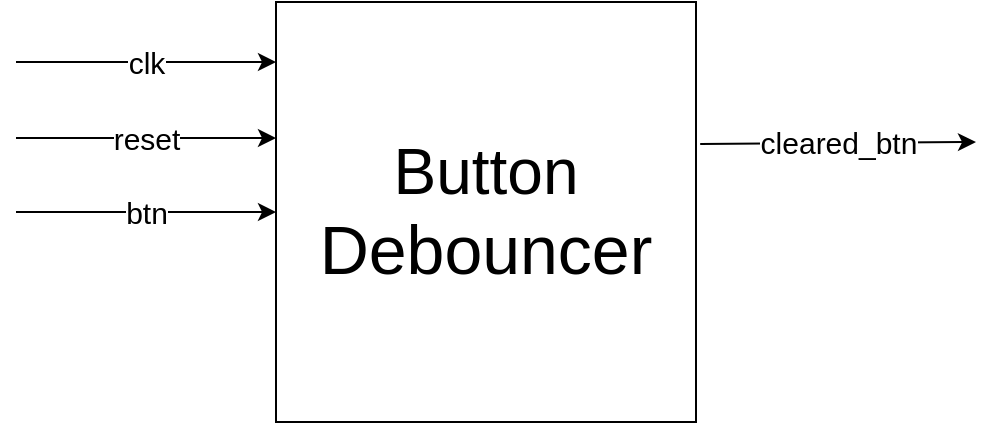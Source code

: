 <mxfile version="15.7.3" type="device"><diagram id="BJwIO2qcuNhCBV8kKXXF" name="Pagina-1"><mxGraphModel dx="868" dy="545" grid="1" gridSize="10" guides="1" tooltips="1" connect="1" arrows="1" fold="1" page="1" pageScale="1" pageWidth="827" pageHeight="1169" math="0" shadow="0"><root><mxCell id="0"/><mxCell id="1" parent="0"/><mxCell id="qLPeuq0gRPWGp66Tr5dW-1" value="&lt;font style=&quot;font-size: 32px&quot;&gt;Button&lt;br&gt;&lt;/font&gt;&lt;font style=&quot;font-size: 34px&quot;&gt;Debouncer&lt;/font&gt;" style="whiteSpace=wrap;html=1;aspect=fixed;" vertex="1" parent="1"><mxGeometry x="290" y="130" width="210" height="210" as="geometry"/></mxCell><mxCell id="qLPeuq0gRPWGp66Tr5dW-3" value="clk" style="endArrow=classic;html=1;rounded=0;fontSize=15;" edge="1" parent="1"><mxGeometry width="50" height="50" relative="1" as="geometry"><mxPoint x="160" y="160" as="sourcePoint"/><mxPoint x="290" y="160" as="targetPoint"/></mxGeometry></mxCell><mxCell id="qLPeuq0gRPWGp66Tr5dW-4" value="reset" style="endArrow=classic;html=1;rounded=0;fontSize=15;" edge="1" parent="1"><mxGeometry width="50" height="50" relative="1" as="geometry"><mxPoint x="160" y="198" as="sourcePoint"/><mxPoint x="290" y="198" as="targetPoint"/></mxGeometry></mxCell><mxCell id="qLPeuq0gRPWGp66Tr5dW-5" value="btn" style="endArrow=classic;html=1;rounded=0;fontSize=15;entryX=0;entryY=0.5;entryDx=0;entryDy=0;" edge="1" parent="1" target="qLPeuq0gRPWGp66Tr5dW-1"><mxGeometry width="50" height="50" relative="1" as="geometry"><mxPoint x="160" y="235" as="sourcePoint"/><mxPoint x="210" y="240" as="targetPoint"/></mxGeometry></mxCell><mxCell id="qLPeuq0gRPWGp66Tr5dW-6" value="cleared_btn" style="endArrow=classic;html=1;rounded=0;fontSize=15;exitX=1.01;exitY=0.338;exitDx=0;exitDy=0;exitPerimeter=0;" edge="1" parent="1" source="qLPeuq0gRPWGp66Tr5dW-1"><mxGeometry width="50" height="50" relative="1" as="geometry"><mxPoint x="520" y="240" as="sourcePoint"/><mxPoint x="640" y="200" as="targetPoint"/></mxGeometry></mxCell></root></mxGraphModel></diagram></mxfile>